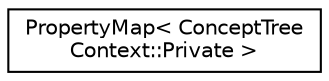 digraph "Graphical Class Hierarchy"
{
 // LATEX_PDF_SIZE
  edge [fontname="Helvetica",fontsize="10",labelfontname="Helvetica",labelfontsize="10"];
  node [fontname="Helvetica",fontsize="10",shape=record];
  rankdir="LR";
  Node0 [label="PropertyMap\< ConceptTree\lContext::Private \>",height=0.2,width=0.4,color="black", fillcolor="white", style="filled",URL="$classPropertyMap.html",tooltip=" "];
}
